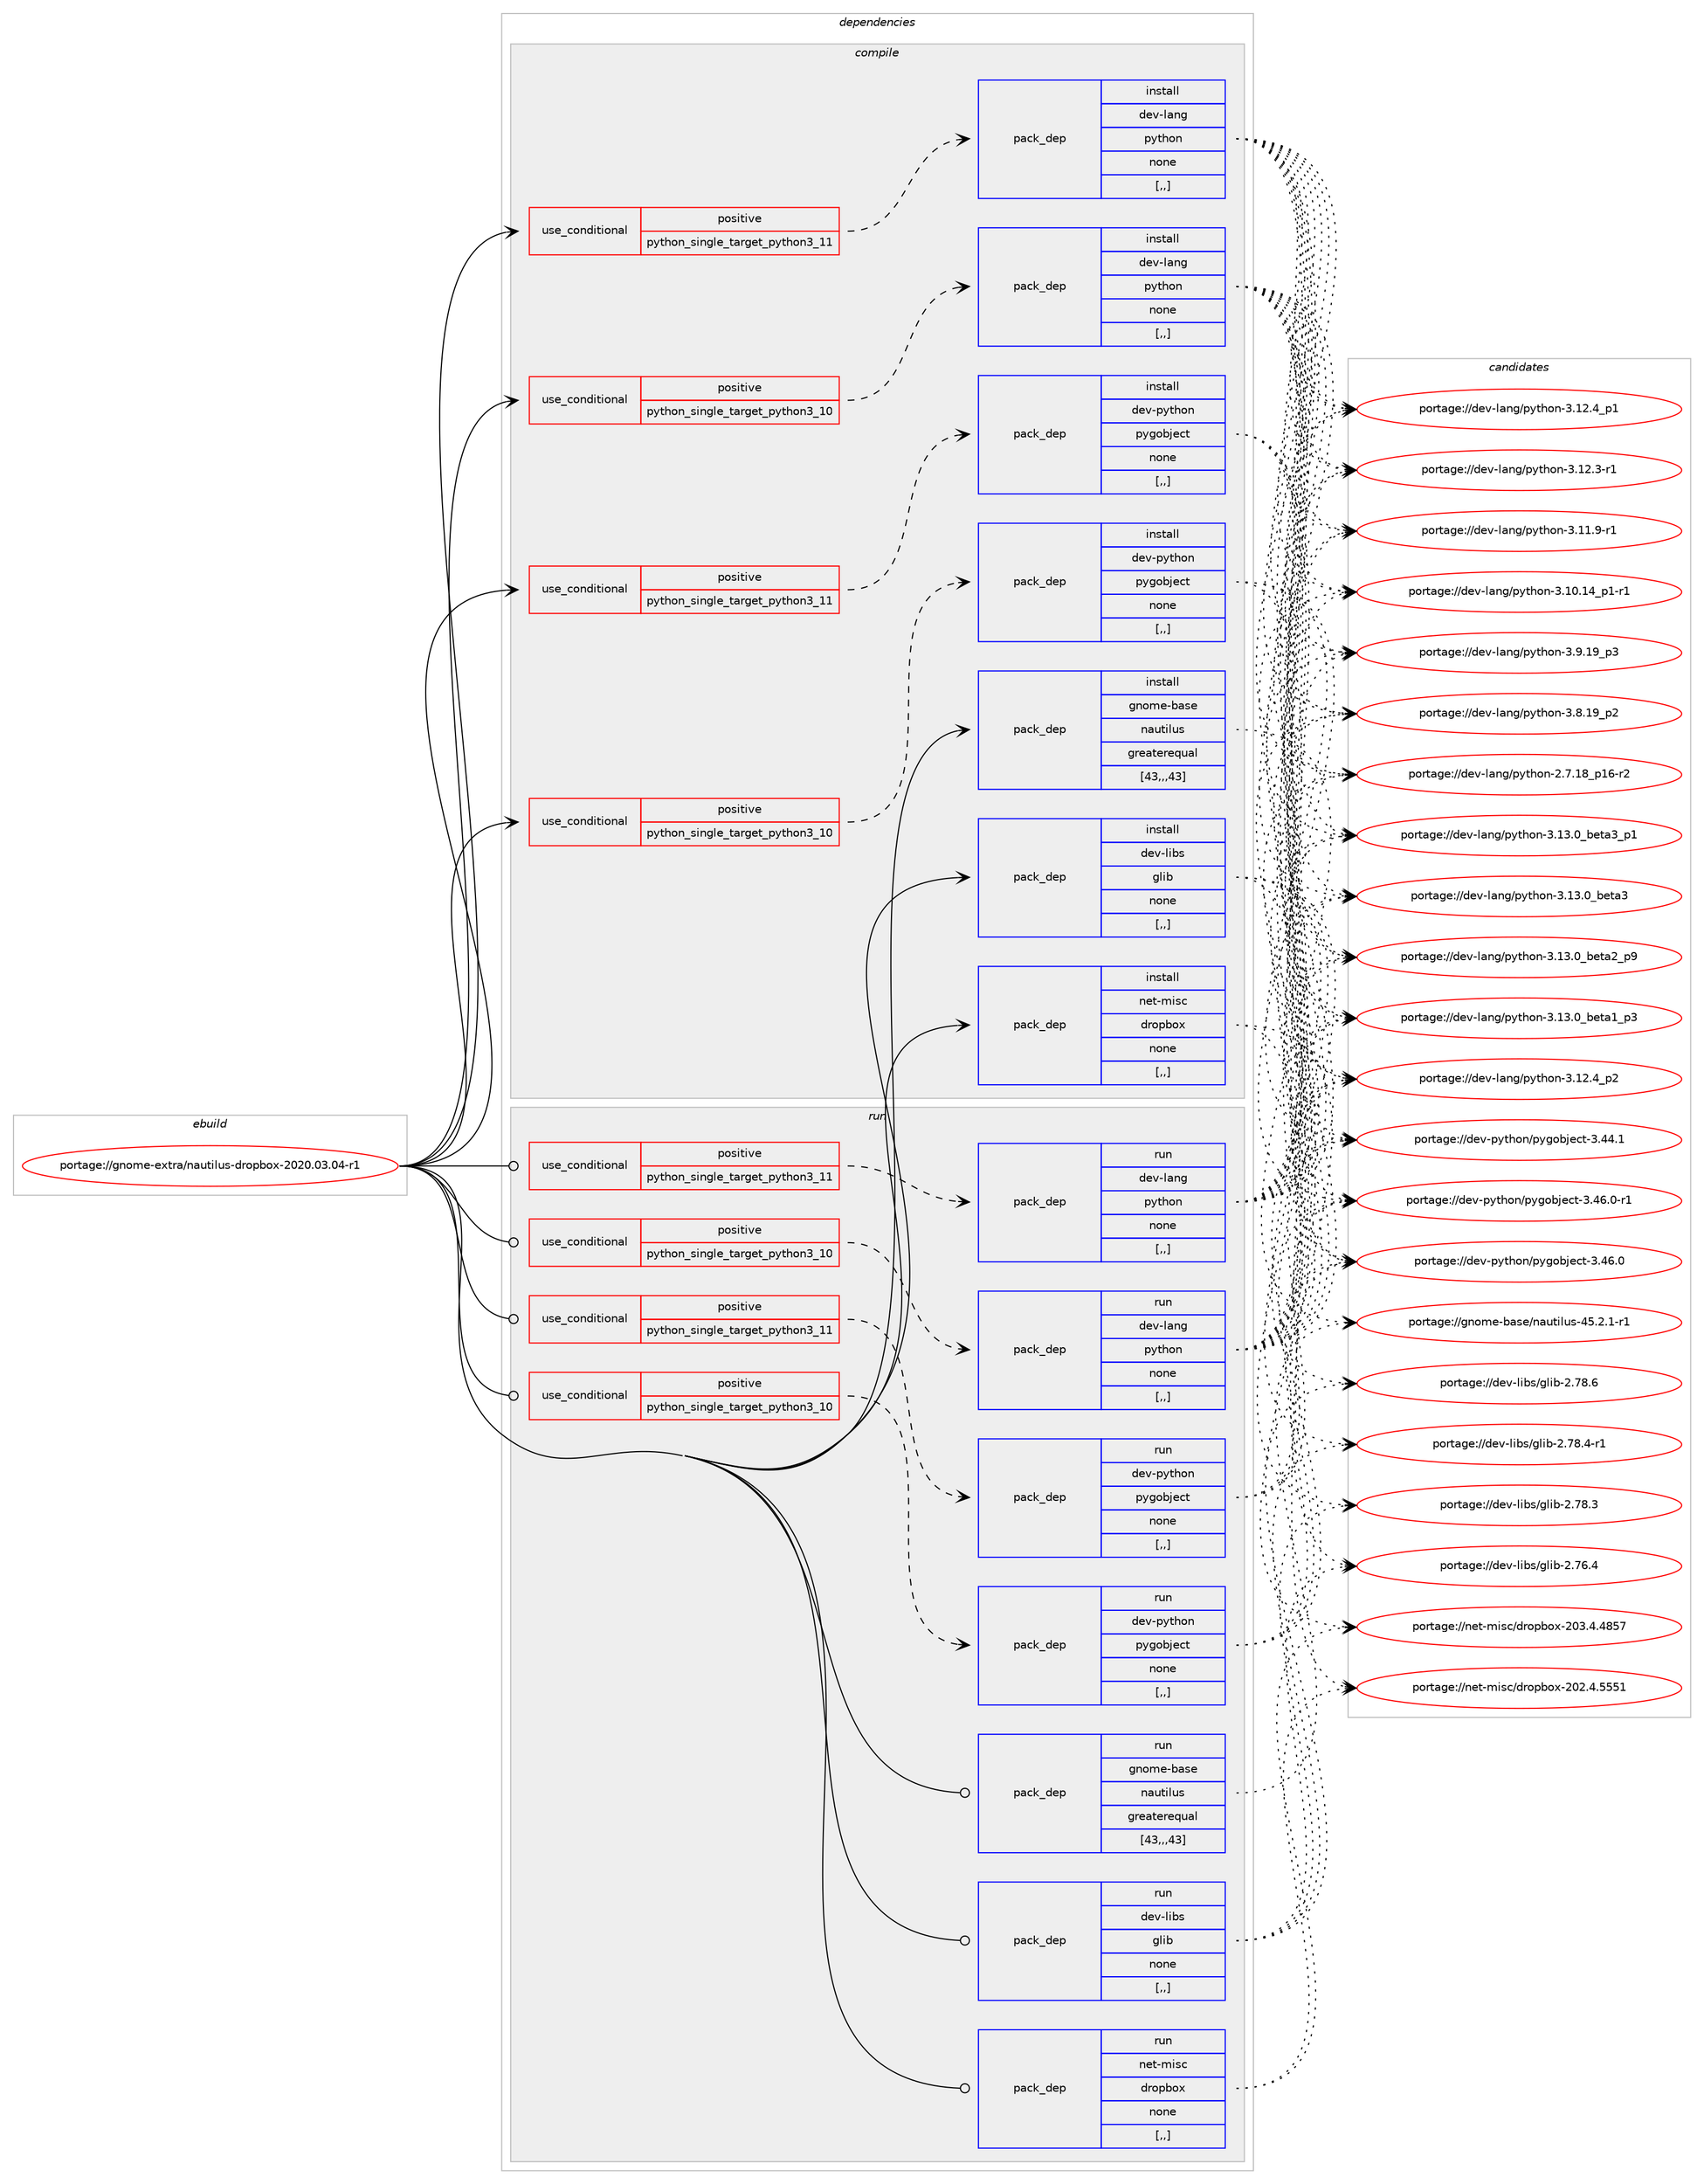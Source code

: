 digraph prolog {

# *************
# Graph options
# *************

newrank=true;
concentrate=true;
compound=true;
graph [rankdir=LR,fontname=Helvetica,fontsize=10,ranksep=1.5];#, ranksep=2.5, nodesep=0.2];
edge  [arrowhead=vee];
node  [fontname=Helvetica,fontsize=10];

# **********
# The ebuild
# **********

subgraph cluster_leftcol {
color=gray;
rank=same;
label=<<i>ebuild</i>>;
id [label="portage://gnome-extra/nautilus-dropbox-2020.03.04-r1", color=red, width=4, href="../gnome-extra/nautilus-dropbox-2020.03.04-r1.svg"];
}

# ****************
# The dependencies
# ****************

subgraph cluster_midcol {
color=gray;
label=<<i>dependencies</i>>;
subgraph cluster_compile {
fillcolor="#eeeeee";
style=filled;
label=<<i>compile</i>>;
subgraph cond65500 {
dependency239544 [label=<<TABLE BORDER="0" CELLBORDER="1" CELLSPACING="0" CELLPADDING="4"><TR><TD ROWSPAN="3" CELLPADDING="10">use_conditional</TD></TR><TR><TD>positive</TD></TR><TR><TD>python_single_target_python3_10</TD></TR></TABLE>>, shape=none, color=red];
subgraph pack172498 {
dependency239545 [label=<<TABLE BORDER="0" CELLBORDER="1" CELLSPACING="0" CELLPADDING="4" WIDTH="220"><TR><TD ROWSPAN="6" CELLPADDING="30">pack_dep</TD></TR><TR><TD WIDTH="110">install</TD></TR><TR><TD>dev-lang</TD></TR><TR><TD>python</TD></TR><TR><TD>none</TD></TR><TR><TD>[,,]</TD></TR></TABLE>>, shape=none, color=blue];
}
dependency239544:e -> dependency239545:w [weight=20,style="dashed",arrowhead="vee"];
}
id:e -> dependency239544:w [weight=20,style="solid",arrowhead="vee"];
subgraph cond65501 {
dependency239546 [label=<<TABLE BORDER="0" CELLBORDER="1" CELLSPACING="0" CELLPADDING="4"><TR><TD ROWSPAN="3" CELLPADDING="10">use_conditional</TD></TR><TR><TD>positive</TD></TR><TR><TD>python_single_target_python3_10</TD></TR></TABLE>>, shape=none, color=red];
subgraph pack172499 {
dependency239547 [label=<<TABLE BORDER="0" CELLBORDER="1" CELLSPACING="0" CELLPADDING="4" WIDTH="220"><TR><TD ROWSPAN="6" CELLPADDING="30">pack_dep</TD></TR><TR><TD WIDTH="110">install</TD></TR><TR><TD>dev-python</TD></TR><TR><TD>pygobject</TD></TR><TR><TD>none</TD></TR><TR><TD>[,,]</TD></TR></TABLE>>, shape=none, color=blue];
}
dependency239546:e -> dependency239547:w [weight=20,style="dashed",arrowhead="vee"];
}
id:e -> dependency239546:w [weight=20,style="solid",arrowhead="vee"];
subgraph cond65502 {
dependency239548 [label=<<TABLE BORDER="0" CELLBORDER="1" CELLSPACING="0" CELLPADDING="4"><TR><TD ROWSPAN="3" CELLPADDING="10">use_conditional</TD></TR><TR><TD>positive</TD></TR><TR><TD>python_single_target_python3_11</TD></TR></TABLE>>, shape=none, color=red];
subgraph pack172500 {
dependency239549 [label=<<TABLE BORDER="0" CELLBORDER="1" CELLSPACING="0" CELLPADDING="4" WIDTH="220"><TR><TD ROWSPAN="6" CELLPADDING="30">pack_dep</TD></TR><TR><TD WIDTH="110">install</TD></TR><TR><TD>dev-lang</TD></TR><TR><TD>python</TD></TR><TR><TD>none</TD></TR><TR><TD>[,,]</TD></TR></TABLE>>, shape=none, color=blue];
}
dependency239548:e -> dependency239549:w [weight=20,style="dashed",arrowhead="vee"];
}
id:e -> dependency239548:w [weight=20,style="solid",arrowhead="vee"];
subgraph cond65503 {
dependency239550 [label=<<TABLE BORDER="0" CELLBORDER="1" CELLSPACING="0" CELLPADDING="4"><TR><TD ROWSPAN="3" CELLPADDING="10">use_conditional</TD></TR><TR><TD>positive</TD></TR><TR><TD>python_single_target_python3_11</TD></TR></TABLE>>, shape=none, color=red];
subgraph pack172501 {
dependency239551 [label=<<TABLE BORDER="0" CELLBORDER="1" CELLSPACING="0" CELLPADDING="4" WIDTH="220"><TR><TD ROWSPAN="6" CELLPADDING="30">pack_dep</TD></TR><TR><TD WIDTH="110">install</TD></TR><TR><TD>dev-python</TD></TR><TR><TD>pygobject</TD></TR><TR><TD>none</TD></TR><TR><TD>[,,]</TD></TR></TABLE>>, shape=none, color=blue];
}
dependency239550:e -> dependency239551:w [weight=20,style="dashed",arrowhead="vee"];
}
id:e -> dependency239550:w [weight=20,style="solid",arrowhead="vee"];
subgraph pack172502 {
dependency239552 [label=<<TABLE BORDER="0" CELLBORDER="1" CELLSPACING="0" CELLPADDING="4" WIDTH="220"><TR><TD ROWSPAN="6" CELLPADDING="30">pack_dep</TD></TR><TR><TD WIDTH="110">install</TD></TR><TR><TD>dev-libs</TD></TR><TR><TD>glib</TD></TR><TR><TD>none</TD></TR><TR><TD>[,,]</TD></TR></TABLE>>, shape=none, color=blue];
}
id:e -> dependency239552:w [weight=20,style="solid",arrowhead="vee"];
subgraph pack172503 {
dependency239553 [label=<<TABLE BORDER="0" CELLBORDER="1" CELLSPACING="0" CELLPADDING="4" WIDTH="220"><TR><TD ROWSPAN="6" CELLPADDING="30">pack_dep</TD></TR><TR><TD WIDTH="110">install</TD></TR><TR><TD>gnome-base</TD></TR><TR><TD>nautilus</TD></TR><TR><TD>greaterequal</TD></TR><TR><TD>[43,,,43]</TD></TR></TABLE>>, shape=none, color=blue];
}
id:e -> dependency239553:w [weight=20,style="solid",arrowhead="vee"];
subgraph pack172504 {
dependency239554 [label=<<TABLE BORDER="0" CELLBORDER="1" CELLSPACING="0" CELLPADDING="4" WIDTH="220"><TR><TD ROWSPAN="6" CELLPADDING="30">pack_dep</TD></TR><TR><TD WIDTH="110">install</TD></TR><TR><TD>net-misc</TD></TR><TR><TD>dropbox</TD></TR><TR><TD>none</TD></TR><TR><TD>[,,]</TD></TR></TABLE>>, shape=none, color=blue];
}
id:e -> dependency239554:w [weight=20,style="solid",arrowhead="vee"];
}
subgraph cluster_compileandrun {
fillcolor="#eeeeee";
style=filled;
label=<<i>compile and run</i>>;
}
subgraph cluster_run {
fillcolor="#eeeeee";
style=filled;
label=<<i>run</i>>;
subgraph cond65504 {
dependency239555 [label=<<TABLE BORDER="0" CELLBORDER="1" CELLSPACING="0" CELLPADDING="4"><TR><TD ROWSPAN="3" CELLPADDING="10">use_conditional</TD></TR><TR><TD>positive</TD></TR><TR><TD>python_single_target_python3_10</TD></TR></TABLE>>, shape=none, color=red];
subgraph pack172505 {
dependency239556 [label=<<TABLE BORDER="0" CELLBORDER="1" CELLSPACING="0" CELLPADDING="4" WIDTH="220"><TR><TD ROWSPAN="6" CELLPADDING="30">pack_dep</TD></TR><TR><TD WIDTH="110">run</TD></TR><TR><TD>dev-lang</TD></TR><TR><TD>python</TD></TR><TR><TD>none</TD></TR><TR><TD>[,,]</TD></TR></TABLE>>, shape=none, color=blue];
}
dependency239555:e -> dependency239556:w [weight=20,style="dashed",arrowhead="vee"];
}
id:e -> dependency239555:w [weight=20,style="solid",arrowhead="odot"];
subgraph cond65505 {
dependency239557 [label=<<TABLE BORDER="0" CELLBORDER="1" CELLSPACING="0" CELLPADDING="4"><TR><TD ROWSPAN="3" CELLPADDING="10">use_conditional</TD></TR><TR><TD>positive</TD></TR><TR><TD>python_single_target_python3_10</TD></TR></TABLE>>, shape=none, color=red];
subgraph pack172506 {
dependency239558 [label=<<TABLE BORDER="0" CELLBORDER="1" CELLSPACING="0" CELLPADDING="4" WIDTH="220"><TR><TD ROWSPAN="6" CELLPADDING="30">pack_dep</TD></TR><TR><TD WIDTH="110">run</TD></TR><TR><TD>dev-python</TD></TR><TR><TD>pygobject</TD></TR><TR><TD>none</TD></TR><TR><TD>[,,]</TD></TR></TABLE>>, shape=none, color=blue];
}
dependency239557:e -> dependency239558:w [weight=20,style="dashed",arrowhead="vee"];
}
id:e -> dependency239557:w [weight=20,style="solid",arrowhead="odot"];
subgraph cond65506 {
dependency239559 [label=<<TABLE BORDER="0" CELLBORDER="1" CELLSPACING="0" CELLPADDING="4"><TR><TD ROWSPAN="3" CELLPADDING="10">use_conditional</TD></TR><TR><TD>positive</TD></TR><TR><TD>python_single_target_python3_11</TD></TR></TABLE>>, shape=none, color=red];
subgraph pack172507 {
dependency239560 [label=<<TABLE BORDER="0" CELLBORDER="1" CELLSPACING="0" CELLPADDING="4" WIDTH="220"><TR><TD ROWSPAN="6" CELLPADDING="30">pack_dep</TD></TR><TR><TD WIDTH="110">run</TD></TR><TR><TD>dev-lang</TD></TR><TR><TD>python</TD></TR><TR><TD>none</TD></TR><TR><TD>[,,]</TD></TR></TABLE>>, shape=none, color=blue];
}
dependency239559:e -> dependency239560:w [weight=20,style="dashed",arrowhead="vee"];
}
id:e -> dependency239559:w [weight=20,style="solid",arrowhead="odot"];
subgraph cond65507 {
dependency239561 [label=<<TABLE BORDER="0" CELLBORDER="1" CELLSPACING="0" CELLPADDING="4"><TR><TD ROWSPAN="3" CELLPADDING="10">use_conditional</TD></TR><TR><TD>positive</TD></TR><TR><TD>python_single_target_python3_11</TD></TR></TABLE>>, shape=none, color=red];
subgraph pack172508 {
dependency239562 [label=<<TABLE BORDER="0" CELLBORDER="1" CELLSPACING="0" CELLPADDING="4" WIDTH="220"><TR><TD ROWSPAN="6" CELLPADDING="30">pack_dep</TD></TR><TR><TD WIDTH="110">run</TD></TR><TR><TD>dev-python</TD></TR><TR><TD>pygobject</TD></TR><TR><TD>none</TD></TR><TR><TD>[,,]</TD></TR></TABLE>>, shape=none, color=blue];
}
dependency239561:e -> dependency239562:w [weight=20,style="dashed",arrowhead="vee"];
}
id:e -> dependency239561:w [weight=20,style="solid",arrowhead="odot"];
subgraph pack172509 {
dependency239563 [label=<<TABLE BORDER="0" CELLBORDER="1" CELLSPACING="0" CELLPADDING="4" WIDTH="220"><TR><TD ROWSPAN="6" CELLPADDING="30">pack_dep</TD></TR><TR><TD WIDTH="110">run</TD></TR><TR><TD>dev-libs</TD></TR><TR><TD>glib</TD></TR><TR><TD>none</TD></TR><TR><TD>[,,]</TD></TR></TABLE>>, shape=none, color=blue];
}
id:e -> dependency239563:w [weight=20,style="solid",arrowhead="odot"];
subgraph pack172510 {
dependency239564 [label=<<TABLE BORDER="0" CELLBORDER="1" CELLSPACING="0" CELLPADDING="4" WIDTH="220"><TR><TD ROWSPAN="6" CELLPADDING="30">pack_dep</TD></TR><TR><TD WIDTH="110">run</TD></TR><TR><TD>gnome-base</TD></TR><TR><TD>nautilus</TD></TR><TR><TD>greaterequal</TD></TR><TR><TD>[43,,,43]</TD></TR></TABLE>>, shape=none, color=blue];
}
id:e -> dependency239564:w [weight=20,style="solid",arrowhead="odot"];
subgraph pack172511 {
dependency239565 [label=<<TABLE BORDER="0" CELLBORDER="1" CELLSPACING="0" CELLPADDING="4" WIDTH="220"><TR><TD ROWSPAN="6" CELLPADDING="30">pack_dep</TD></TR><TR><TD WIDTH="110">run</TD></TR><TR><TD>net-misc</TD></TR><TR><TD>dropbox</TD></TR><TR><TD>none</TD></TR><TR><TD>[,,]</TD></TR></TABLE>>, shape=none, color=blue];
}
id:e -> dependency239565:w [weight=20,style="solid",arrowhead="odot"];
}
}

# **************
# The candidates
# **************

subgraph cluster_choices {
rank=same;
color=gray;
label=<<i>candidates</i>>;

subgraph choice172498 {
color=black;
nodesep=1;
choice10010111845108971101034711212111610411111045514649514648959810111697519511249 [label="portage://dev-lang/python-3.13.0_beta3_p1", color=red, width=4,href="../dev-lang/python-3.13.0_beta3_p1.svg"];
choice1001011184510897110103471121211161041111104551464951464895981011169751 [label="portage://dev-lang/python-3.13.0_beta3", color=red, width=4,href="../dev-lang/python-3.13.0_beta3.svg"];
choice10010111845108971101034711212111610411111045514649514648959810111697509511257 [label="portage://dev-lang/python-3.13.0_beta2_p9", color=red, width=4,href="../dev-lang/python-3.13.0_beta2_p9.svg"];
choice10010111845108971101034711212111610411111045514649514648959810111697499511251 [label="portage://dev-lang/python-3.13.0_beta1_p3", color=red, width=4,href="../dev-lang/python-3.13.0_beta1_p3.svg"];
choice100101118451089711010347112121116104111110455146495046529511250 [label="portage://dev-lang/python-3.12.4_p2", color=red, width=4,href="../dev-lang/python-3.12.4_p2.svg"];
choice100101118451089711010347112121116104111110455146495046529511249 [label="portage://dev-lang/python-3.12.4_p1", color=red, width=4,href="../dev-lang/python-3.12.4_p1.svg"];
choice100101118451089711010347112121116104111110455146495046514511449 [label="portage://dev-lang/python-3.12.3-r1", color=red, width=4,href="../dev-lang/python-3.12.3-r1.svg"];
choice100101118451089711010347112121116104111110455146494946574511449 [label="portage://dev-lang/python-3.11.9-r1", color=red, width=4,href="../dev-lang/python-3.11.9-r1.svg"];
choice100101118451089711010347112121116104111110455146494846495295112494511449 [label="portage://dev-lang/python-3.10.14_p1-r1", color=red, width=4,href="../dev-lang/python-3.10.14_p1-r1.svg"];
choice100101118451089711010347112121116104111110455146574649579511251 [label="portage://dev-lang/python-3.9.19_p3", color=red, width=4,href="../dev-lang/python-3.9.19_p3.svg"];
choice100101118451089711010347112121116104111110455146564649579511250 [label="portage://dev-lang/python-3.8.19_p2", color=red, width=4,href="../dev-lang/python-3.8.19_p2.svg"];
choice100101118451089711010347112121116104111110455046554649569511249544511450 [label="portage://dev-lang/python-2.7.18_p16-r2", color=red, width=4,href="../dev-lang/python-2.7.18_p16-r2.svg"];
dependency239545:e -> choice10010111845108971101034711212111610411111045514649514648959810111697519511249:w [style=dotted,weight="100"];
dependency239545:e -> choice1001011184510897110103471121211161041111104551464951464895981011169751:w [style=dotted,weight="100"];
dependency239545:e -> choice10010111845108971101034711212111610411111045514649514648959810111697509511257:w [style=dotted,weight="100"];
dependency239545:e -> choice10010111845108971101034711212111610411111045514649514648959810111697499511251:w [style=dotted,weight="100"];
dependency239545:e -> choice100101118451089711010347112121116104111110455146495046529511250:w [style=dotted,weight="100"];
dependency239545:e -> choice100101118451089711010347112121116104111110455146495046529511249:w [style=dotted,weight="100"];
dependency239545:e -> choice100101118451089711010347112121116104111110455146495046514511449:w [style=dotted,weight="100"];
dependency239545:e -> choice100101118451089711010347112121116104111110455146494946574511449:w [style=dotted,weight="100"];
dependency239545:e -> choice100101118451089711010347112121116104111110455146494846495295112494511449:w [style=dotted,weight="100"];
dependency239545:e -> choice100101118451089711010347112121116104111110455146574649579511251:w [style=dotted,weight="100"];
dependency239545:e -> choice100101118451089711010347112121116104111110455146564649579511250:w [style=dotted,weight="100"];
dependency239545:e -> choice100101118451089711010347112121116104111110455046554649569511249544511450:w [style=dotted,weight="100"];
}
subgraph choice172499 {
color=black;
nodesep=1;
choice10010111845112121116104111110471121211031119810610199116455146525446484511449 [label="portage://dev-python/pygobject-3.46.0-r1", color=red, width=4,href="../dev-python/pygobject-3.46.0-r1.svg"];
choice1001011184511212111610411111047112121103111981061019911645514652544648 [label="portage://dev-python/pygobject-3.46.0", color=red, width=4,href="../dev-python/pygobject-3.46.0.svg"];
choice1001011184511212111610411111047112121103111981061019911645514652524649 [label="portage://dev-python/pygobject-3.44.1", color=red, width=4,href="../dev-python/pygobject-3.44.1.svg"];
dependency239547:e -> choice10010111845112121116104111110471121211031119810610199116455146525446484511449:w [style=dotted,weight="100"];
dependency239547:e -> choice1001011184511212111610411111047112121103111981061019911645514652544648:w [style=dotted,weight="100"];
dependency239547:e -> choice1001011184511212111610411111047112121103111981061019911645514652524649:w [style=dotted,weight="100"];
}
subgraph choice172500 {
color=black;
nodesep=1;
choice10010111845108971101034711212111610411111045514649514648959810111697519511249 [label="portage://dev-lang/python-3.13.0_beta3_p1", color=red, width=4,href="../dev-lang/python-3.13.0_beta3_p1.svg"];
choice1001011184510897110103471121211161041111104551464951464895981011169751 [label="portage://dev-lang/python-3.13.0_beta3", color=red, width=4,href="../dev-lang/python-3.13.0_beta3.svg"];
choice10010111845108971101034711212111610411111045514649514648959810111697509511257 [label="portage://dev-lang/python-3.13.0_beta2_p9", color=red, width=4,href="../dev-lang/python-3.13.0_beta2_p9.svg"];
choice10010111845108971101034711212111610411111045514649514648959810111697499511251 [label="portage://dev-lang/python-3.13.0_beta1_p3", color=red, width=4,href="../dev-lang/python-3.13.0_beta1_p3.svg"];
choice100101118451089711010347112121116104111110455146495046529511250 [label="portage://dev-lang/python-3.12.4_p2", color=red, width=4,href="../dev-lang/python-3.12.4_p2.svg"];
choice100101118451089711010347112121116104111110455146495046529511249 [label="portage://dev-lang/python-3.12.4_p1", color=red, width=4,href="../dev-lang/python-3.12.4_p1.svg"];
choice100101118451089711010347112121116104111110455146495046514511449 [label="portage://dev-lang/python-3.12.3-r1", color=red, width=4,href="../dev-lang/python-3.12.3-r1.svg"];
choice100101118451089711010347112121116104111110455146494946574511449 [label="portage://dev-lang/python-3.11.9-r1", color=red, width=4,href="../dev-lang/python-3.11.9-r1.svg"];
choice100101118451089711010347112121116104111110455146494846495295112494511449 [label="portage://dev-lang/python-3.10.14_p1-r1", color=red, width=4,href="../dev-lang/python-3.10.14_p1-r1.svg"];
choice100101118451089711010347112121116104111110455146574649579511251 [label="portage://dev-lang/python-3.9.19_p3", color=red, width=4,href="../dev-lang/python-3.9.19_p3.svg"];
choice100101118451089711010347112121116104111110455146564649579511250 [label="portage://dev-lang/python-3.8.19_p2", color=red, width=4,href="../dev-lang/python-3.8.19_p2.svg"];
choice100101118451089711010347112121116104111110455046554649569511249544511450 [label="portage://dev-lang/python-2.7.18_p16-r2", color=red, width=4,href="../dev-lang/python-2.7.18_p16-r2.svg"];
dependency239549:e -> choice10010111845108971101034711212111610411111045514649514648959810111697519511249:w [style=dotted,weight="100"];
dependency239549:e -> choice1001011184510897110103471121211161041111104551464951464895981011169751:w [style=dotted,weight="100"];
dependency239549:e -> choice10010111845108971101034711212111610411111045514649514648959810111697509511257:w [style=dotted,weight="100"];
dependency239549:e -> choice10010111845108971101034711212111610411111045514649514648959810111697499511251:w [style=dotted,weight="100"];
dependency239549:e -> choice100101118451089711010347112121116104111110455146495046529511250:w [style=dotted,weight="100"];
dependency239549:e -> choice100101118451089711010347112121116104111110455146495046529511249:w [style=dotted,weight="100"];
dependency239549:e -> choice100101118451089711010347112121116104111110455146495046514511449:w [style=dotted,weight="100"];
dependency239549:e -> choice100101118451089711010347112121116104111110455146494946574511449:w [style=dotted,weight="100"];
dependency239549:e -> choice100101118451089711010347112121116104111110455146494846495295112494511449:w [style=dotted,weight="100"];
dependency239549:e -> choice100101118451089711010347112121116104111110455146574649579511251:w [style=dotted,weight="100"];
dependency239549:e -> choice100101118451089711010347112121116104111110455146564649579511250:w [style=dotted,weight="100"];
dependency239549:e -> choice100101118451089711010347112121116104111110455046554649569511249544511450:w [style=dotted,weight="100"];
}
subgraph choice172501 {
color=black;
nodesep=1;
choice10010111845112121116104111110471121211031119810610199116455146525446484511449 [label="portage://dev-python/pygobject-3.46.0-r1", color=red, width=4,href="../dev-python/pygobject-3.46.0-r1.svg"];
choice1001011184511212111610411111047112121103111981061019911645514652544648 [label="portage://dev-python/pygobject-3.46.0", color=red, width=4,href="../dev-python/pygobject-3.46.0.svg"];
choice1001011184511212111610411111047112121103111981061019911645514652524649 [label="portage://dev-python/pygobject-3.44.1", color=red, width=4,href="../dev-python/pygobject-3.44.1.svg"];
dependency239551:e -> choice10010111845112121116104111110471121211031119810610199116455146525446484511449:w [style=dotted,weight="100"];
dependency239551:e -> choice1001011184511212111610411111047112121103111981061019911645514652544648:w [style=dotted,weight="100"];
dependency239551:e -> choice1001011184511212111610411111047112121103111981061019911645514652524649:w [style=dotted,weight="100"];
}
subgraph choice172502 {
color=black;
nodesep=1;
choice1001011184510810598115471031081059845504655564654 [label="portage://dev-libs/glib-2.78.6", color=red, width=4,href="../dev-libs/glib-2.78.6.svg"];
choice10010111845108105981154710310810598455046555646524511449 [label="portage://dev-libs/glib-2.78.4-r1", color=red, width=4,href="../dev-libs/glib-2.78.4-r1.svg"];
choice1001011184510810598115471031081059845504655564651 [label="portage://dev-libs/glib-2.78.3", color=red, width=4,href="../dev-libs/glib-2.78.3.svg"];
choice1001011184510810598115471031081059845504655544652 [label="portage://dev-libs/glib-2.76.4", color=red, width=4,href="../dev-libs/glib-2.76.4.svg"];
dependency239552:e -> choice1001011184510810598115471031081059845504655564654:w [style=dotted,weight="100"];
dependency239552:e -> choice10010111845108105981154710310810598455046555646524511449:w [style=dotted,weight="100"];
dependency239552:e -> choice1001011184510810598115471031081059845504655564651:w [style=dotted,weight="100"];
dependency239552:e -> choice1001011184510810598115471031081059845504655544652:w [style=dotted,weight="100"];
}
subgraph choice172503 {
color=black;
nodesep=1;
choice1031101111091014598971151014711097117116105108117115455253465046494511449 [label="portage://gnome-base/nautilus-45.2.1-r1", color=red, width=4,href="../gnome-base/nautilus-45.2.1-r1.svg"];
dependency239553:e -> choice1031101111091014598971151014711097117116105108117115455253465046494511449:w [style=dotted,weight="100"];
}
subgraph choice172504 {
color=black;
nodesep=1;
choice110101116451091051159947100114111112981111204550485146524652565355 [label="portage://net-misc/dropbox-203.4.4857", color=red, width=4,href="../net-misc/dropbox-203.4.4857.svg"];
choice110101116451091051159947100114111112981111204550485046524653535349 [label="portage://net-misc/dropbox-202.4.5551", color=red, width=4,href="../net-misc/dropbox-202.4.5551.svg"];
dependency239554:e -> choice110101116451091051159947100114111112981111204550485146524652565355:w [style=dotted,weight="100"];
dependency239554:e -> choice110101116451091051159947100114111112981111204550485046524653535349:w [style=dotted,weight="100"];
}
subgraph choice172505 {
color=black;
nodesep=1;
choice10010111845108971101034711212111610411111045514649514648959810111697519511249 [label="portage://dev-lang/python-3.13.0_beta3_p1", color=red, width=4,href="../dev-lang/python-3.13.0_beta3_p1.svg"];
choice1001011184510897110103471121211161041111104551464951464895981011169751 [label="portage://dev-lang/python-3.13.0_beta3", color=red, width=4,href="../dev-lang/python-3.13.0_beta3.svg"];
choice10010111845108971101034711212111610411111045514649514648959810111697509511257 [label="portage://dev-lang/python-3.13.0_beta2_p9", color=red, width=4,href="../dev-lang/python-3.13.0_beta2_p9.svg"];
choice10010111845108971101034711212111610411111045514649514648959810111697499511251 [label="portage://dev-lang/python-3.13.0_beta1_p3", color=red, width=4,href="../dev-lang/python-3.13.0_beta1_p3.svg"];
choice100101118451089711010347112121116104111110455146495046529511250 [label="portage://dev-lang/python-3.12.4_p2", color=red, width=4,href="../dev-lang/python-3.12.4_p2.svg"];
choice100101118451089711010347112121116104111110455146495046529511249 [label="portage://dev-lang/python-3.12.4_p1", color=red, width=4,href="../dev-lang/python-3.12.4_p1.svg"];
choice100101118451089711010347112121116104111110455146495046514511449 [label="portage://dev-lang/python-3.12.3-r1", color=red, width=4,href="../dev-lang/python-3.12.3-r1.svg"];
choice100101118451089711010347112121116104111110455146494946574511449 [label="portage://dev-lang/python-3.11.9-r1", color=red, width=4,href="../dev-lang/python-3.11.9-r1.svg"];
choice100101118451089711010347112121116104111110455146494846495295112494511449 [label="portage://dev-lang/python-3.10.14_p1-r1", color=red, width=4,href="../dev-lang/python-3.10.14_p1-r1.svg"];
choice100101118451089711010347112121116104111110455146574649579511251 [label="portage://dev-lang/python-3.9.19_p3", color=red, width=4,href="../dev-lang/python-3.9.19_p3.svg"];
choice100101118451089711010347112121116104111110455146564649579511250 [label="portage://dev-lang/python-3.8.19_p2", color=red, width=4,href="../dev-lang/python-3.8.19_p2.svg"];
choice100101118451089711010347112121116104111110455046554649569511249544511450 [label="portage://dev-lang/python-2.7.18_p16-r2", color=red, width=4,href="../dev-lang/python-2.7.18_p16-r2.svg"];
dependency239556:e -> choice10010111845108971101034711212111610411111045514649514648959810111697519511249:w [style=dotted,weight="100"];
dependency239556:e -> choice1001011184510897110103471121211161041111104551464951464895981011169751:w [style=dotted,weight="100"];
dependency239556:e -> choice10010111845108971101034711212111610411111045514649514648959810111697509511257:w [style=dotted,weight="100"];
dependency239556:e -> choice10010111845108971101034711212111610411111045514649514648959810111697499511251:w [style=dotted,weight="100"];
dependency239556:e -> choice100101118451089711010347112121116104111110455146495046529511250:w [style=dotted,weight="100"];
dependency239556:e -> choice100101118451089711010347112121116104111110455146495046529511249:w [style=dotted,weight="100"];
dependency239556:e -> choice100101118451089711010347112121116104111110455146495046514511449:w [style=dotted,weight="100"];
dependency239556:e -> choice100101118451089711010347112121116104111110455146494946574511449:w [style=dotted,weight="100"];
dependency239556:e -> choice100101118451089711010347112121116104111110455146494846495295112494511449:w [style=dotted,weight="100"];
dependency239556:e -> choice100101118451089711010347112121116104111110455146574649579511251:w [style=dotted,weight="100"];
dependency239556:e -> choice100101118451089711010347112121116104111110455146564649579511250:w [style=dotted,weight="100"];
dependency239556:e -> choice100101118451089711010347112121116104111110455046554649569511249544511450:w [style=dotted,weight="100"];
}
subgraph choice172506 {
color=black;
nodesep=1;
choice10010111845112121116104111110471121211031119810610199116455146525446484511449 [label="portage://dev-python/pygobject-3.46.0-r1", color=red, width=4,href="../dev-python/pygobject-3.46.0-r1.svg"];
choice1001011184511212111610411111047112121103111981061019911645514652544648 [label="portage://dev-python/pygobject-3.46.0", color=red, width=4,href="../dev-python/pygobject-3.46.0.svg"];
choice1001011184511212111610411111047112121103111981061019911645514652524649 [label="portage://dev-python/pygobject-3.44.1", color=red, width=4,href="../dev-python/pygobject-3.44.1.svg"];
dependency239558:e -> choice10010111845112121116104111110471121211031119810610199116455146525446484511449:w [style=dotted,weight="100"];
dependency239558:e -> choice1001011184511212111610411111047112121103111981061019911645514652544648:w [style=dotted,weight="100"];
dependency239558:e -> choice1001011184511212111610411111047112121103111981061019911645514652524649:w [style=dotted,weight="100"];
}
subgraph choice172507 {
color=black;
nodesep=1;
choice10010111845108971101034711212111610411111045514649514648959810111697519511249 [label="portage://dev-lang/python-3.13.0_beta3_p1", color=red, width=4,href="../dev-lang/python-3.13.0_beta3_p1.svg"];
choice1001011184510897110103471121211161041111104551464951464895981011169751 [label="portage://dev-lang/python-3.13.0_beta3", color=red, width=4,href="../dev-lang/python-3.13.0_beta3.svg"];
choice10010111845108971101034711212111610411111045514649514648959810111697509511257 [label="portage://dev-lang/python-3.13.0_beta2_p9", color=red, width=4,href="../dev-lang/python-3.13.0_beta2_p9.svg"];
choice10010111845108971101034711212111610411111045514649514648959810111697499511251 [label="portage://dev-lang/python-3.13.0_beta1_p3", color=red, width=4,href="../dev-lang/python-3.13.0_beta1_p3.svg"];
choice100101118451089711010347112121116104111110455146495046529511250 [label="portage://dev-lang/python-3.12.4_p2", color=red, width=4,href="../dev-lang/python-3.12.4_p2.svg"];
choice100101118451089711010347112121116104111110455146495046529511249 [label="portage://dev-lang/python-3.12.4_p1", color=red, width=4,href="../dev-lang/python-3.12.4_p1.svg"];
choice100101118451089711010347112121116104111110455146495046514511449 [label="portage://dev-lang/python-3.12.3-r1", color=red, width=4,href="../dev-lang/python-3.12.3-r1.svg"];
choice100101118451089711010347112121116104111110455146494946574511449 [label="portage://dev-lang/python-3.11.9-r1", color=red, width=4,href="../dev-lang/python-3.11.9-r1.svg"];
choice100101118451089711010347112121116104111110455146494846495295112494511449 [label="portage://dev-lang/python-3.10.14_p1-r1", color=red, width=4,href="../dev-lang/python-3.10.14_p1-r1.svg"];
choice100101118451089711010347112121116104111110455146574649579511251 [label="portage://dev-lang/python-3.9.19_p3", color=red, width=4,href="../dev-lang/python-3.9.19_p3.svg"];
choice100101118451089711010347112121116104111110455146564649579511250 [label="portage://dev-lang/python-3.8.19_p2", color=red, width=4,href="../dev-lang/python-3.8.19_p2.svg"];
choice100101118451089711010347112121116104111110455046554649569511249544511450 [label="portage://dev-lang/python-2.7.18_p16-r2", color=red, width=4,href="../dev-lang/python-2.7.18_p16-r2.svg"];
dependency239560:e -> choice10010111845108971101034711212111610411111045514649514648959810111697519511249:w [style=dotted,weight="100"];
dependency239560:e -> choice1001011184510897110103471121211161041111104551464951464895981011169751:w [style=dotted,weight="100"];
dependency239560:e -> choice10010111845108971101034711212111610411111045514649514648959810111697509511257:w [style=dotted,weight="100"];
dependency239560:e -> choice10010111845108971101034711212111610411111045514649514648959810111697499511251:w [style=dotted,weight="100"];
dependency239560:e -> choice100101118451089711010347112121116104111110455146495046529511250:w [style=dotted,weight="100"];
dependency239560:e -> choice100101118451089711010347112121116104111110455146495046529511249:w [style=dotted,weight="100"];
dependency239560:e -> choice100101118451089711010347112121116104111110455146495046514511449:w [style=dotted,weight="100"];
dependency239560:e -> choice100101118451089711010347112121116104111110455146494946574511449:w [style=dotted,weight="100"];
dependency239560:e -> choice100101118451089711010347112121116104111110455146494846495295112494511449:w [style=dotted,weight="100"];
dependency239560:e -> choice100101118451089711010347112121116104111110455146574649579511251:w [style=dotted,weight="100"];
dependency239560:e -> choice100101118451089711010347112121116104111110455146564649579511250:w [style=dotted,weight="100"];
dependency239560:e -> choice100101118451089711010347112121116104111110455046554649569511249544511450:w [style=dotted,weight="100"];
}
subgraph choice172508 {
color=black;
nodesep=1;
choice10010111845112121116104111110471121211031119810610199116455146525446484511449 [label="portage://dev-python/pygobject-3.46.0-r1", color=red, width=4,href="../dev-python/pygobject-3.46.0-r1.svg"];
choice1001011184511212111610411111047112121103111981061019911645514652544648 [label="portage://dev-python/pygobject-3.46.0", color=red, width=4,href="../dev-python/pygobject-3.46.0.svg"];
choice1001011184511212111610411111047112121103111981061019911645514652524649 [label="portage://dev-python/pygobject-3.44.1", color=red, width=4,href="../dev-python/pygobject-3.44.1.svg"];
dependency239562:e -> choice10010111845112121116104111110471121211031119810610199116455146525446484511449:w [style=dotted,weight="100"];
dependency239562:e -> choice1001011184511212111610411111047112121103111981061019911645514652544648:w [style=dotted,weight="100"];
dependency239562:e -> choice1001011184511212111610411111047112121103111981061019911645514652524649:w [style=dotted,weight="100"];
}
subgraph choice172509 {
color=black;
nodesep=1;
choice1001011184510810598115471031081059845504655564654 [label="portage://dev-libs/glib-2.78.6", color=red, width=4,href="../dev-libs/glib-2.78.6.svg"];
choice10010111845108105981154710310810598455046555646524511449 [label="portage://dev-libs/glib-2.78.4-r1", color=red, width=4,href="../dev-libs/glib-2.78.4-r1.svg"];
choice1001011184510810598115471031081059845504655564651 [label="portage://dev-libs/glib-2.78.3", color=red, width=4,href="../dev-libs/glib-2.78.3.svg"];
choice1001011184510810598115471031081059845504655544652 [label="portage://dev-libs/glib-2.76.4", color=red, width=4,href="../dev-libs/glib-2.76.4.svg"];
dependency239563:e -> choice1001011184510810598115471031081059845504655564654:w [style=dotted,weight="100"];
dependency239563:e -> choice10010111845108105981154710310810598455046555646524511449:w [style=dotted,weight="100"];
dependency239563:e -> choice1001011184510810598115471031081059845504655564651:w [style=dotted,weight="100"];
dependency239563:e -> choice1001011184510810598115471031081059845504655544652:w [style=dotted,weight="100"];
}
subgraph choice172510 {
color=black;
nodesep=1;
choice1031101111091014598971151014711097117116105108117115455253465046494511449 [label="portage://gnome-base/nautilus-45.2.1-r1", color=red, width=4,href="../gnome-base/nautilus-45.2.1-r1.svg"];
dependency239564:e -> choice1031101111091014598971151014711097117116105108117115455253465046494511449:w [style=dotted,weight="100"];
}
subgraph choice172511 {
color=black;
nodesep=1;
choice110101116451091051159947100114111112981111204550485146524652565355 [label="portage://net-misc/dropbox-203.4.4857", color=red, width=4,href="../net-misc/dropbox-203.4.4857.svg"];
choice110101116451091051159947100114111112981111204550485046524653535349 [label="portage://net-misc/dropbox-202.4.5551", color=red, width=4,href="../net-misc/dropbox-202.4.5551.svg"];
dependency239565:e -> choice110101116451091051159947100114111112981111204550485146524652565355:w [style=dotted,weight="100"];
dependency239565:e -> choice110101116451091051159947100114111112981111204550485046524653535349:w [style=dotted,weight="100"];
}
}

}
